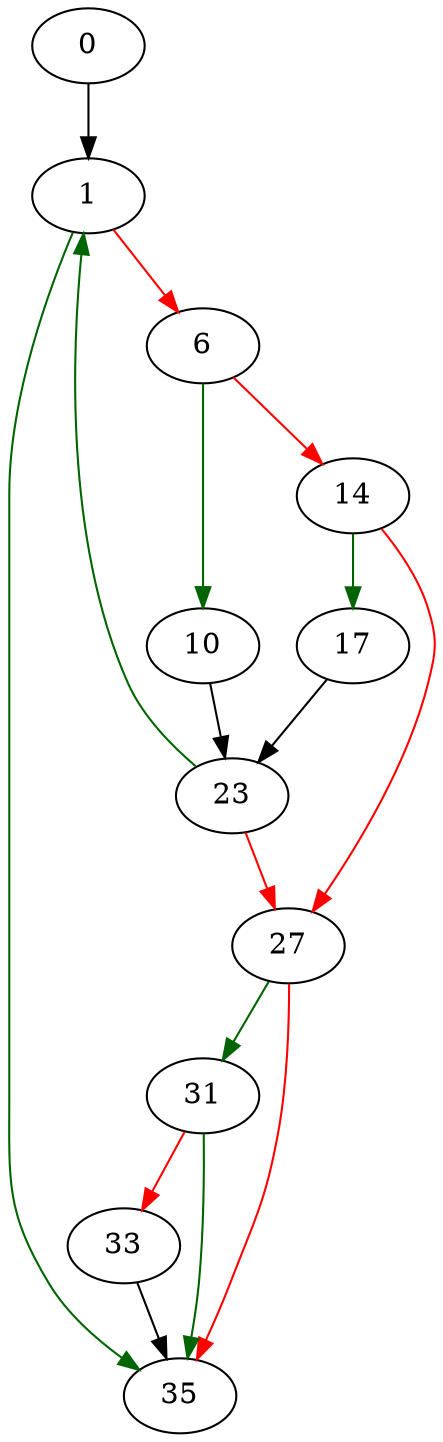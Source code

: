 strict digraph "open_next_file" {
	// Node definitions.
	0 [entry=true];
	1;
	35;
	6;
	10;
	14;
	23;
	17;
	27;
	31;
	33;

	// Edge definitions.
	0 -> 1;
	1 -> 35 [
		color=darkgreen
		cond=true
	];
	1 -> 6 [
		color=red
		cond=false
	];
	6 -> 10 [
		color=darkgreen
		cond=true
	];
	6 -> 14 [
		color=red
		cond=false
	];
	10 -> 23;
	14 -> 17 [
		color=darkgreen
		cond=true
	];
	14 -> 27 [
		color=red
		cond=false
	];
	23 -> 1 [
		color=darkgreen
		cond=true
	];
	23 -> 27 [
		color=red
		cond=false
	];
	17 -> 23;
	27 -> 35 [
		color=red
		cond=false
	];
	27 -> 31 [
		color=darkgreen
		cond=true
	];
	31 -> 35 [
		color=darkgreen
		cond=true
	];
	31 -> 33 [
		color=red
		cond=false
	];
	33 -> 35;
}
